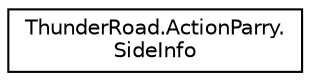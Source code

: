 digraph "Graphical Class Hierarchy"
{
 // LATEX_PDF_SIZE
  edge [fontname="Helvetica",fontsize="10",labelfontname="Helvetica",labelfontsize="10"];
  node [fontname="Helvetica",fontsize="10",shape=record];
  rankdir="LR";
  Node0 [label="ThunderRoad.ActionParry.\lSideInfo",height=0.2,width=0.4,color="black", fillcolor="white", style="filled",URL="$class_thunder_road_1_1_action_parry_1_1_side_info.html",tooltip="Class SideInfo."];
}
